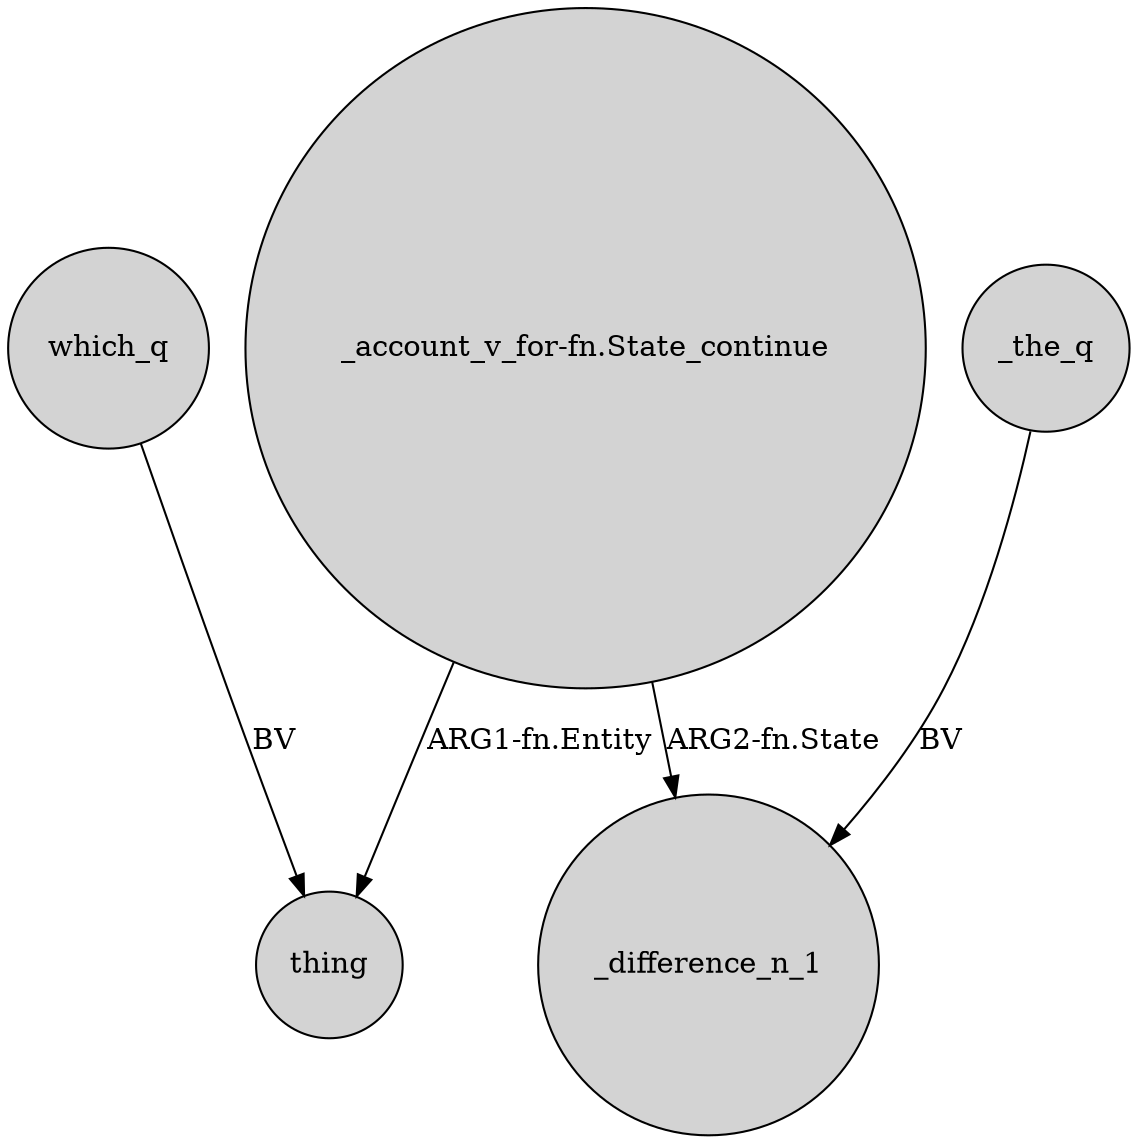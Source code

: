 digraph {
	node [shape=circle style=filled]
	"_account_v_for-fn.State_continue" -> thing [label="ARG1-fn.Entity"]
	"_account_v_for-fn.State_continue" -> _difference_n_1 [label="ARG2-fn.State"]
	which_q -> thing [label=BV]
	_the_q -> _difference_n_1 [label=BV]
}
